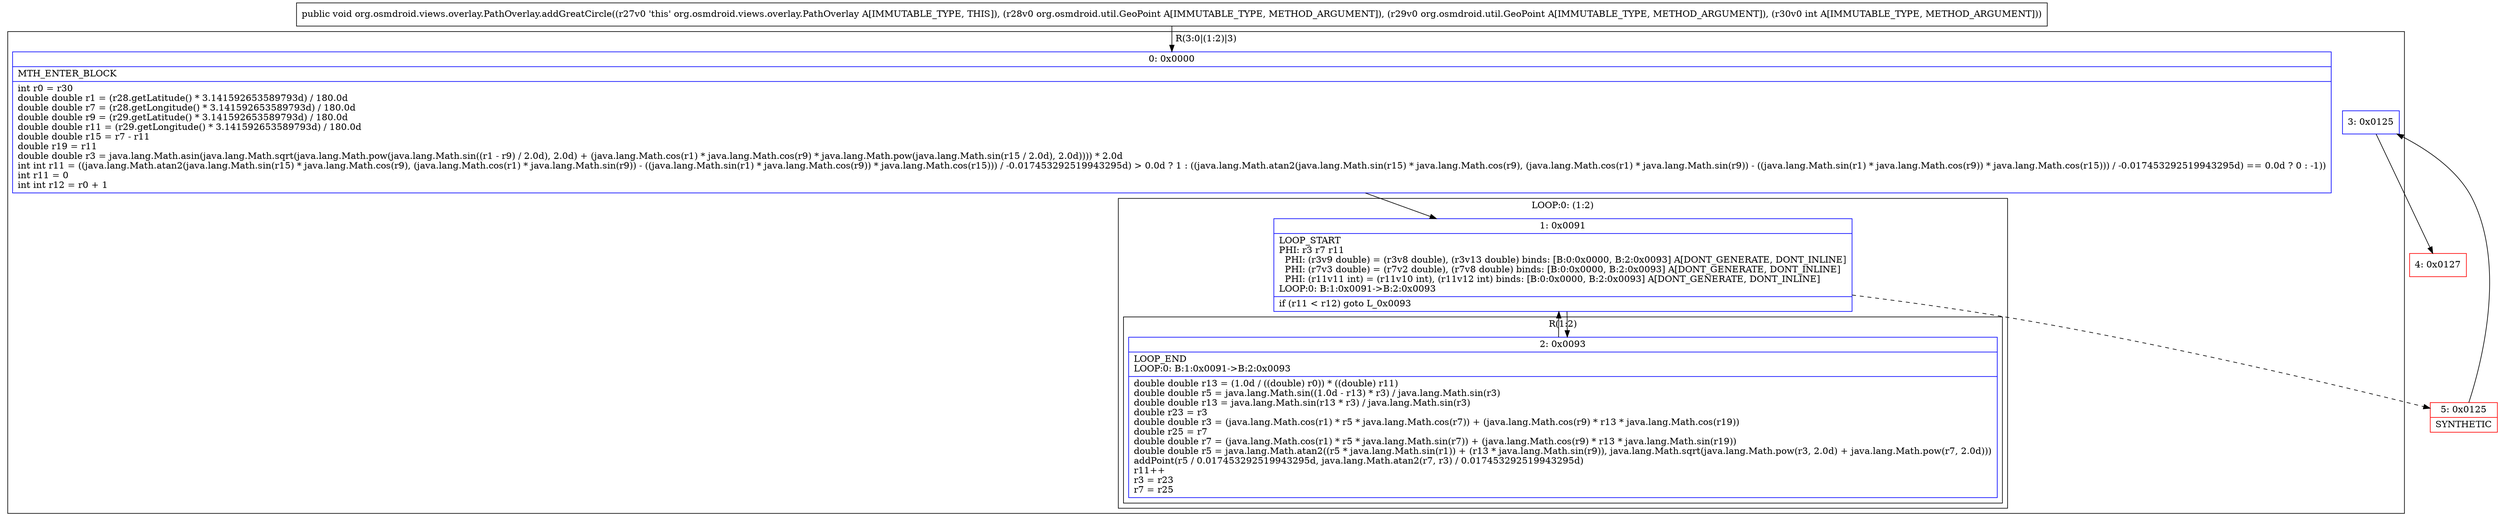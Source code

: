 digraph "CFG fororg.osmdroid.views.overlay.PathOverlay.addGreatCircle(Lorg\/osmdroid\/util\/GeoPoint;Lorg\/osmdroid\/util\/GeoPoint;I)V" {
subgraph cluster_Region_2093248363 {
label = "R(3:0|(1:2)|3)";
node [shape=record,color=blue];
Node_0 [shape=record,label="{0\:\ 0x0000|MTH_ENTER_BLOCK\l|int r0 = r30\ldouble double r1 = (r28.getLatitude() * 3.141592653589793d) \/ 180.0d\ldouble double r7 = (r28.getLongitude() * 3.141592653589793d) \/ 180.0d\ldouble double r9 = (r29.getLatitude() * 3.141592653589793d) \/ 180.0d\ldouble double r11 = (r29.getLongitude() * 3.141592653589793d) \/ 180.0d\ldouble double r15 = r7 \- r11\ldouble r19 = r11\ldouble double r3 = java.lang.Math.asin(java.lang.Math.sqrt(java.lang.Math.pow(java.lang.Math.sin((r1 \- r9) \/ 2.0d), 2.0d) + (java.lang.Math.cos(r1) * java.lang.Math.cos(r9) * java.lang.Math.pow(java.lang.Math.sin(r15 \/ 2.0d), 2.0d)))) * 2.0d\lint int r11 = ((java.lang.Math.atan2(java.lang.Math.sin(r15) * java.lang.Math.cos(r9), (java.lang.Math.cos(r1) * java.lang.Math.sin(r9)) \- ((java.lang.Math.sin(r1) * java.lang.Math.cos(r9)) * java.lang.Math.cos(r15))) \/ \-0.017453292519943295d) \> 0.0d ? 1 : ((java.lang.Math.atan2(java.lang.Math.sin(r15) * java.lang.Math.cos(r9), (java.lang.Math.cos(r1) * java.lang.Math.sin(r9)) \- ((java.lang.Math.sin(r1) * java.lang.Math.cos(r9)) * java.lang.Math.cos(r15))) \/ \-0.017453292519943295d) == 0.0d ? 0 : \-1))\lint r11 = 0\lint int r12 = r0 + 1\l}"];
subgraph cluster_LoopRegion_915043264 {
label = "LOOP:0: (1:2)";
node [shape=record,color=blue];
Node_1 [shape=record,label="{1\:\ 0x0091|LOOP_START\lPHI: r3 r7 r11 \l  PHI: (r3v9 double) = (r3v8 double), (r3v13 double) binds: [B:0:0x0000, B:2:0x0093] A[DONT_GENERATE, DONT_INLINE]\l  PHI: (r7v3 double) = (r7v2 double), (r7v8 double) binds: [B:0:0x0000, B:2:0x0093] A[DONT_GENERATE, DONT_INLINE]\l  PHI: (r11v11 int) = (r11v10 int), (r11v12 int) binds: [B:0:0x0000, B:2:0x0093] A[DONT_GENERATE, DONT_INLINE]\lLOOP:0: B:1:0x0091\-\>B:2:0x0093\l|if (r11 \< r12) goto L_0x0093\l}"];
subgraph cluster_Region_944999986 {
label = "R(1:2)";
node [shape=record,color=blue];
Node_2 [shape=record,label="{2\:\ 0x0093|LOOP_END\lLOOP:0: B:1:0x0091\-\>B:2:0x0093\l|double double r13 = (1.0d \/ ((double) r0)) * ((double) r11)\ldouble double r5 = java.lang.Math.sin((1.0d \- r13) * r3) \/ java.lang.Math.sin(r3)\ldouble double r13 = java.lang.Math.sin(r13 * r3) \/ java.lang.Math.sin(r3)\ldouble r23 = r3\ldouble double r3 = (java.lang.Math.cos(r1) * r5 * java.lang.Math.cos(r7)) + (java.lang.Math.cos(r9) * r13 * java.lang.Math.cos(r19))\ldouble r25 = r7\ldouble double r7 = (java.lang.Math.cos(r1) * r5 * java.lang.Math.sin(r7)) + (java.lang.Math.cos(r9) * r13 * java.lang.Math.sin(r19))\ldouble double r5 = java.lang.Math.atan2((r5 * java.lang.Math.sin(r1)) + (r13 * java.lang.Math.sin(r9)), java.lang.Math.sqrt(java.lang.Math.pow(r3, 2.0d) + java.lang.Math.pow(r7, 2.0d)))\laddPoint(r5 \/ 0.017453292519943295d, java.lang.Math.atan2(r7, r3) \/ 0.017453292519943295d)\lr11++\lr3 = r23\lr7 = r25\l}"];
}
}
Node_3 [shape=record,label="{3\:\ 0x0125}"];
}
Node_4 [shape=record,color=red,label="{4\:\ 0x0127}"];
Node_5 [shape=record,color=red,label="{5\:\ 0x0125|SYNTHETIC\l}"];
MethodNode[shape=record,label="{public void org.osmdroid.views.overlay.PathOverlay.addGreatCircle((r27v0 'this' org.osmdroid.views.overlay.PathOverlay A[IMMUTABLE_TYPE, THIS]), (r28v0 org.osmdroid.util.GeoPoint A[IMMUTABLE_TYPE, METHOD_ARGUMENT]), (r29v0 org.osmdroid.util.GeoPoint A[IMMUTABLE_TYPE, METHOD_ARGUMENT]), (r30v0 int A[IMMUTABLE_TYPE, METHOD_ARGUMENT])) }"];
MethodNode -> Node_0;
Node_0 -> Node_1;
Node_1 -> Node_2;
Node_1 -> Node_5[style=dashed];
Node_2 -> Node_1;
Node_3 -> Node_4;
Node_5 -> Node_3;
}

